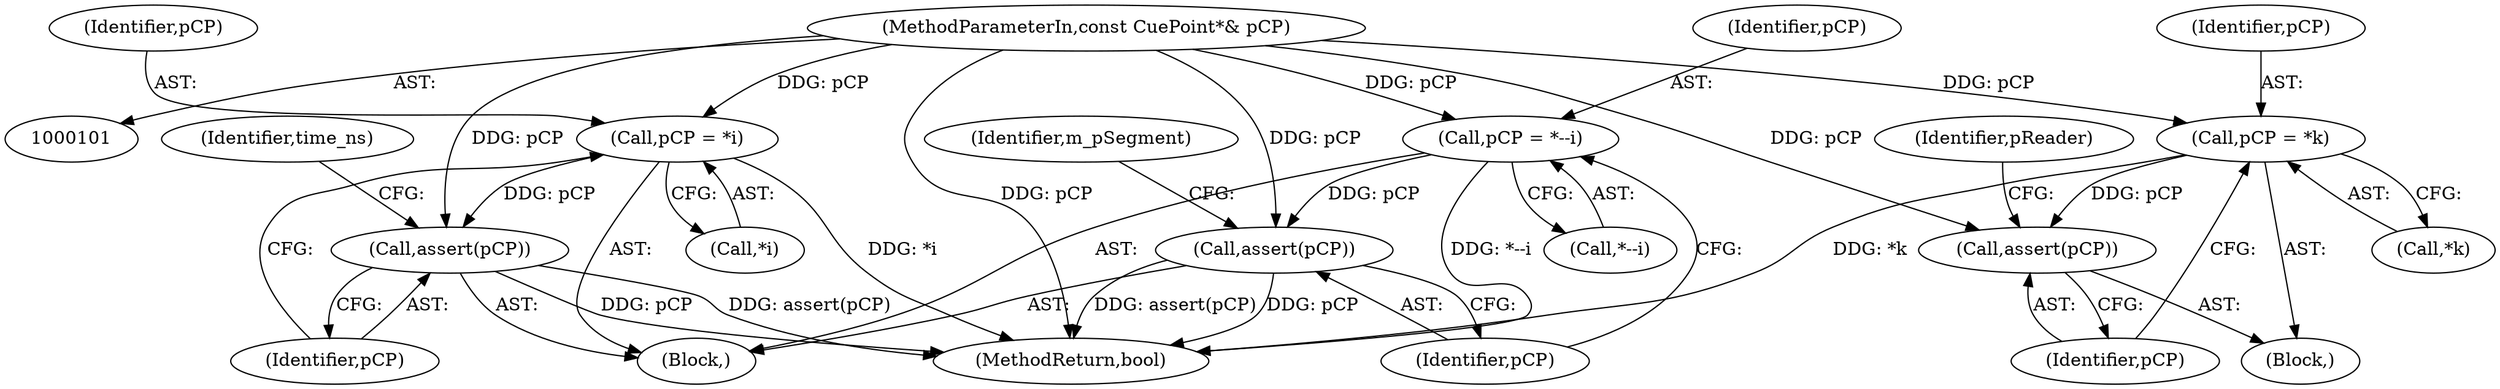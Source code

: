 digraph "0_Android_04839626ed859623901ebd3a5fd483982186b59d_39@pointer" {
"1000104" [label="(MethodParameterIn,const CuePoint*& pCP)"];
"1000138" [label="(Call,pCP = *i)"];
"1000142" [label="(Call,assert(pCP))"];
"1000181" [label="(Call,pCP = *k)"];
"1000185" [label="(Call,assert(pCP))"];
"1000223" [label="(Call,pCP = *--i)"];
"1000228" [label="(Call,assert(pCP))"];
"1000224" [label="(Identifier,pCP)"];
"1000185" [label="(Call,assert(pCP))"];
"1000181" [label="(Call,pCP = *k)"];
"1000228" [label="(Call,assert(pCP))"];
"1000225" [label="(Call,*--i)"];
"1000223" [label="(Call,pCP = *--i)"];
"1000138" [label="(Call,pCP = *i)"];
"1000233" [label="(Identifier,m_pSegment)"];
"1000142" [label="(Call,assert(pCP))"];
"1000188" [label="(Identifier,pReader)"];
"1000183" [label="(Call,*k)"];
"1000186" [label="(Identifier,pCP)"];
"1000106" [label="(Block,)"];
"1000140" [label="(Call,*i)"];
"1000229" [label="(Identifier,pCP)"];
"1000243" [label="(MethodReturn,bool)"];
"1000143" [label="(Identifier,pCP)"];
"1000167" [label="(Block,)"];
"1000104" [label="(MethodParameterIn,const CuePoint*& pCP)"];
"1000139" [label="(Identifier,pCP)"];
"1000146" [label="(Identifier,time_ns)"];
"1000182" [label="(Identifier,pCP)"];
"1000104" -> "1000101"  [label="AST: "];
"1000104" -> "1000243"  [label="DDG: pCP"];
"1000104" -> "1000138"  [label="DDG: pCP"];
"1000104" -> "1000142"  [label="DDG: pCP"];
"1000104" -> "1000181"  [label="DDG: pCP"];
"1000104" -> "1000185"  [label="DDG: pCP"];
"1000104" -> "1000223"  [label="DDG: pCP"];
"1000104" -> "1000228"  [label="DDG: pCP"];
"1000138" -> "1000106"  [label="AST: "];
"1000138" -> "1000140"  [label="CFG: "];
"1000139" -> "1000138"  [label="AST: "];
"1000140" -> "1000138"  [label="AST: "];
"1000143" -> "1000138"  [label="CFG: "];
"1000138" -> "1000243"  [label="DDG: *i"];
"1000138" -> "1000142"  [label="DDG: pCP"];
"1000142" -> "1000106"  [label="AST: "];
"1000142" -> "1000143"  [label="CFG: "];
"1000143" -> "1000142"  [label="AST: "];
"1000146" -> "1000142"  [label="CFG: "];
"1000142" -> "1000243"  [label="DDG: assert(pCP)"];
"1000142" -> "1000243"  [label="DDG: pCP"];
"1000181" -> "1000167"  [label="AST: "];
"1000181" -> "1000183"  [label="CFG: "];
"1000182" -> "1000181"  [label="AST: "];
"1000183" -> "1000181"  [label="AST: "];
"1000186" -> "1000181"  [label="CFG: "];
"1000181" -> "1000243"  [label="DDG: *k"];
"1000181" -> "1000185"  [label="DDG: pCP"];
"1000185" -> "1000167"  [label="AST: "];
"1000185" -> "1000186"  [label="CFG: "];
"1000186" -> "1000185"  [label="AST: "];
"1000188" -> "1000185"  [label="CFG: "];
"1000223" -> "1000106"  [label="AST: "];
"1000223" -> "1000225"  [label="CFG: "];
"1000224" -> "1000223"  [label="AST: "];
"1000225" -> "1000223"  [label="AST: "];
"1000229" -> "1000223"  [label="CFG: "];
"1000223" -> "1000243"  [label="DDG: *--i"];
"1000223" -> "1000228"  [label="DDG: pCP"];
"1000228" -> "1000106"  [label="AST: "];
"1000228" -> "1000229"  [label="CFG: "];
"1000229" -> "1000228"  [label="AST: "];
"1000233" -> "1000228"  [label="CFG: "];
"1000228" -> "1000243"  [label="DDG: assert(pCP)"];
"1000228" -> "1000243"  [label="DDG: pCP"];
}
